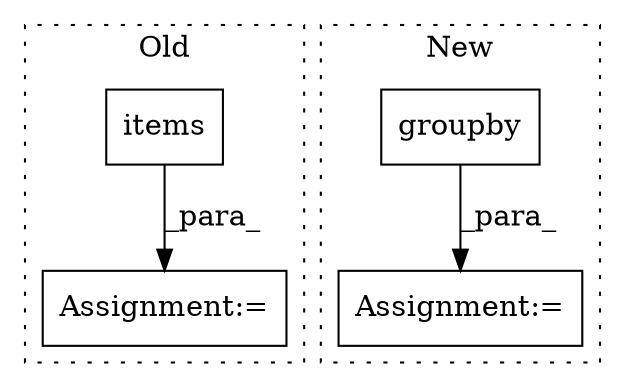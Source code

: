 digraph G {
subgraph cluster0 {
1 [label="items" a="32" s="541" l="7" shape="box"];
3 [label="Assignment:=" a="7" s="671" l="1" shape="box"];
label = "Old";
style="dotted";
}
subgraph cluster1 {
2 [label="groupby" a="32" s="583,603" l="8,1" shape="box"];
4 [label="Assignment:=" a="7" s="494,604" l="72,2" shape="box"];
label = "New";
style="dotted";
}
1 -> 3 [label="_para_"];
2 -> 4 [label="_para_"];
}